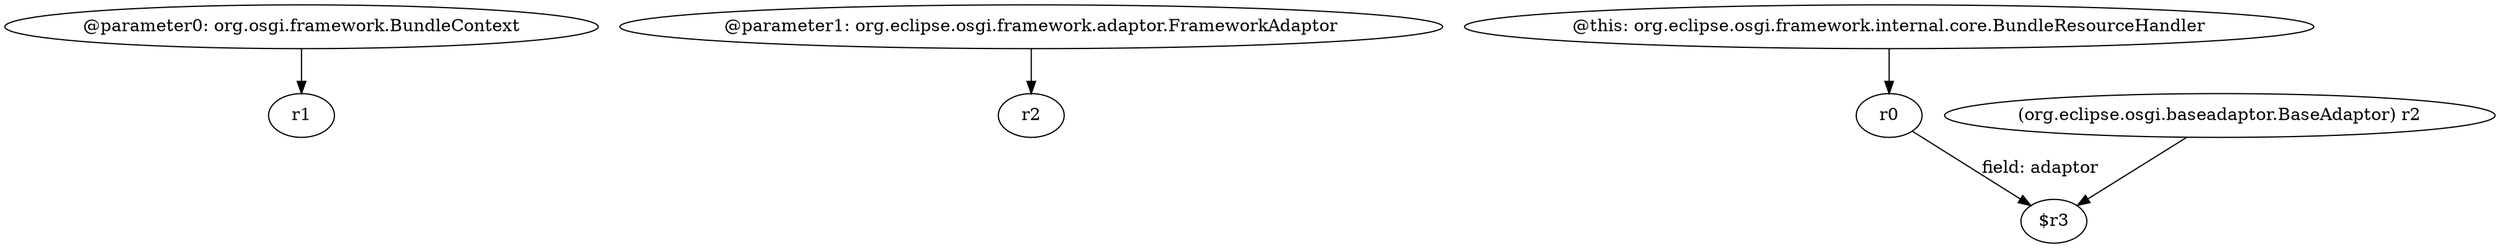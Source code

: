 digraph g {
0[label="@parameter0: org.osgi.framework.BundleContext"]
1[label="r1"]
0->1[label=""]
2[label="@parameter1: org.eclipse.osgi.framework.adaptor.FrameworkAdaptor"]
3[label="r2"]
2->3[label=""]
4[label="@this: org.eclipse.osgi.framework.internal.core.BundleResourceHandler"]
5[label="r0"]
4->5[label=""]
6[label="(org.eclipse.osgi.baseadaptor.BaseAdaptor) r2"]
7[label="$r3"]
6->7[label=""]
5->7[label="field: adaptor"]
}